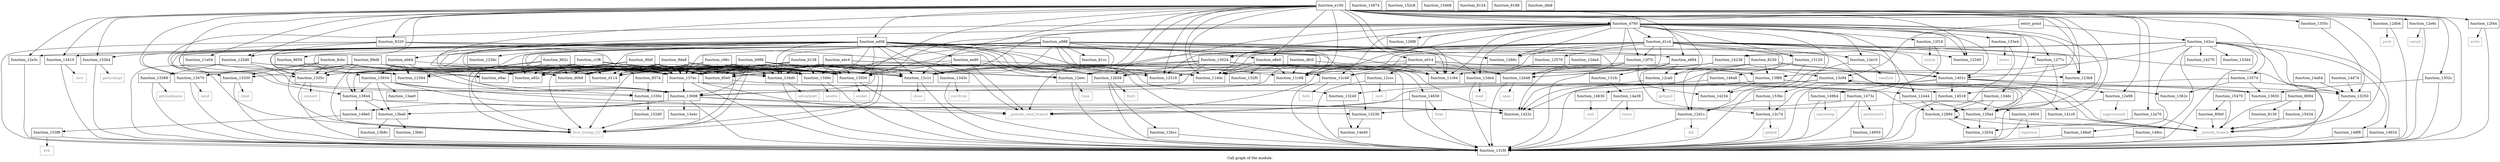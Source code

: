 digraph "Call graph of the module." {
  label="Call graph of the module.";
  node [shape=record];

  Node_function_e884 [label="{function_e884}"];
  Node_function_12eec [label="{function_12eec}"];
  Node_function_e82c [label="{function_e82c}"];
  Node_function_126f8 [label="{function_126f8}"];
  Node_function_1277c [label="{function_1277c}"];
  Node_function_12894 [label="{function_12894}"];
  Node_function_12f18 [label="{function_12f18}"];
  Node_function_12db4 [label="{function_12db4}"];
  Node_function_12f44 [label="{function_12f44}"];
  Node_function_e8e0 [label="{function_e8e0}"];
  Node_function_129a4 [label="{function_129a4}"];
  Node_function_e9ac [label="{function_e9ac}"];
  Node_function_1349c [label="{function_1349c}"];
  Node_function_123dc [label="{function_123dc}"];
  Node_function_12d1c [label="{function_12d1c}"];
  Node_function_12f70 [label="{function_12f70}"];
  Node_function_13024 [label="{function_13024}"];
  Node_function_12a70 [label="{function_12a70}"];
  Node_function_13120 [label="{function_13120}"];
  Node_function_131f0 [label="{function_131f0}"];
  Node_function_12b54 [label="{function_12b54}"];
  Node_function_133e4 [label="{function_133e4}"];
  Node_function_12de4 [label="{function_12de4}"];
  Node_function_ea90 [label="{function_ea90}"];
  Node_function_eb64 [label="{function_eb64}"];
  Node_function_12444 [label="{function_12444}"];
  Node_function_131fc [label="{function_131fc}"];
  Node_function_13230 [label="{function_13230}"];
  Node_function_12b58 [label="{function_12b58}"];
  Node_function_13240 [label="{function_13240}"];
  Node_function_12bcc [label="{function_12bcc}"];
  Node_function_13410 [label="{function_13410}"];
  Node_function_12e10 [label="{function_12e10}"];
  Node_function_13250 [label="{function_13250}"];
  Node_function_ed08 [label="{function_ed08}"];
  Node_function_11c68 [label="{function_11c68}"];
  Node_function_12e3c [label="{function_12e3c}"];
  Node_function_11c94 [label="{function_11c94}"];
  Node_function_132f0 [label="{function_132f0}"];
  Node_function_12c1c [label="{function_12c1c}"];
  Node_function_12c48 [label="{function_12c48}"];
  Node_function_1330c [label="{function_1330c}"];
  Node_function_1343c [label="{function_1343c}"];
  Node_function_12e6c [label="{function_12e6c}"];
  Node_function_13470 [label="{function_13470}"];
  Node_function_12e98 [label="{function_12e98}"];
  Node_function_11d4c [label="{function_11d4c}"];
  Node_function_12c74 [label="{function_12c74}"];
  Node_function_11e04 [label="{function_11e04}"];
  Node_function_12570 [label="{function_12570}"];
  Node_function_12d48 [label="{function_12d48}"];
  Node_function_13330 [label="{function_13330}"];
  Node_function_12ca0 [label="{function_12ca0}"];
  Node_function_1335c [label="{function_1335c}"];
  Node_function_12318 [label="{function_12318}"];
  Node_function_12340 [label="{function_12340}"];
  Node_function_125d0 [label="{function_125d0}"];
  Node_function_12da4 [label="{function_12da4}"];
  Node_function_13388 [label="{function_13388}"];
  Node_function_12394 [label="{function_12394}"];
  Node_function_12ccc [label="{function_12ccc}"];
  Node_function_123b8 [label="{function_123b8}"];
  Node_function_134d0 [label="{function_134d0}"];
  Node_function_1266c [label="{function_1266c}"];
  Node_function_133b4 [label="{function_133b4}"];
  Node_function_13574 [label="{function_13574}"];
  Node_function_1362c [label="{function_1362c}"];
  Node_function_13650 [label="{function_13650}"];
  Node_function_13674 [label="{function_13674}"];
  Node_function_13698 [label="{function_13698}"];
  Node_function_137ec [label="{function_137ec}"];
  Node_function_13844 [label="{function_13844}"];
  Node_function_13934 [label="{function_13934}"];
  Node_function_13500 [label="{function_13500}"];
  Node_function_148a0 [label="{function_148a0}"];
  Node_function_148cc [label="{function_148cc}"];
  Node_function_1352c [label="{function_1352c}"];
  Node_function_1355c [label="{function_1355c}"];
  Node_llvm_bswap_i32 [color="gray50", fontcolor="gray50", label="{llvm_bswap_i32}"];
  Node_function_13a4c [label="{function_13a4c}"];
  Node_function_13ae0 [label="{function_13ae0}"];
  Node_function_13b6c [label="{function_13b6c}"];
  Node_function_13b8c [label="{function_13b8c}"];
  Node_function_13ba0 [label="{function_13ba0}"];
  Node_function_13c94 [label="{function_13c94}"];
  Node_function_13ddc [label="{function_13ddc}"];
  Node_function_13f88 [label="{function_13f88}"];
  Node_function_1401c [label="{function_1401c}"];
  Node_function_141c0 [label="{function_141c0}"];
  Node_function_1422c [label="{function_1422c}"];
  Node_function_1473c [label="{function_1473c}"];
  Node_function_14234 [label="{function_14234}"];
  Node_function_14238 [label="{function_14238}"];
  Node_function_14270 [label="{function_14270}"];
  Node_function_142cc [label="{function_142cc}"];
  Node_function_14518 [label="{function_14518}"];
  Node_function_14604 [label="{function_14604}"];
  Node_function_14630 [label="{function_14630}"];
  Node_function_14658 [label="{function_14658}"];
  Node_function_146a8 [label="{function_146a8}"];
  Node_function_148f8 [label="{function_148f8}"];
  Node_function_14924 [label="{function_14924}"];
  Node_function_14950 [label="{function_14950}"];
  Node_function_149b4 [label="{function_149b4}"];
  Node_function_149e0 [label="{function_149e0}"];
  Node_function_14a38 [label="{function_14a38}"];
  Node_function_14a64 [label="{function_14a64}"];
  Node_function_14d74 [label="{function_14d74}"];
  Node_function_14e40 [label="{function_14e40}"];
  Node_function_152c8 [label="{function_152c8}"];
  Node_function_152d0 [label="{function_152d0}"];
  Node_function_153bc [label="{function_153bc}"];
  Node_function_153d4 [label="{function_153d4}"];
  Node_function_153f8 [label="{function_153f8}"];
  Node_function_15434 [label="{function_15434}"];
  Node_function_15468 [label="{function_15468}"];
  Node_function_15470 [label="{function_15470}"];
  Node_fcntl [color="gray50", fontcolor="gray50", label="{fcntl}"];
  Node_close [color="gray50", fontcolor="gray50", label="{close}"];
  Node_fork [color="gray50", fontcolor="gray50", label="{fork}"];
  Node_getpid [color="gray50", fontcolor="gray50", label="{getpid}"];
  Node_getppid [color="gray50", fontcolor="gray50", label="{getppid}"];
  Node_ioctl [color="gray50", fontcolor="gray50", label="{ioctl}"];
  Node_kill [color="gray50", fontcolor="gray50", label="{kill}"];
  Node_open [color="gray50", fontcolor="gray50", label="{open}"];
  Node_prctl [color="gray50", fontcolor="gray50", label="{prctl}"];
  Node_read [color="gray50", fontcolor="gray50", label="{read}"];
  Node_readlink [color="gray50", fontcolor="gray50", label="{readlink}"];
  Node_setsid [color="gray50", fontcolor="gray50", label="{setsid}"];
  Node_sigprocmask [color="gray50", fontcolor="gray50", label="{sigprocmask}"];
  Node_time [color="gray50", fontcolor="gray50", label="{time}"];
  Node_unlink [color="gray50", fontcolor="gray50", label="{unlink}"];
  Node_write [color="gray50", fontcolor="gray50", label="{write}"];
  Node_bind [color="gray50", fontcolor="gray50", label="{bind}"];
  Node_connect [color="gray50", fontcolor="gray50", label="{connect}"];
  Node_getsockname [color="gray50", fontcolor="gray50", label="{getsockname}"];
  Node_getsockopt [color="gray50", fontcolor="gray50", label="{getsockopt}"];
  Node_listen [color="gray50", fontcolor="gray50", label="{listen}"];
  Node_recv [color="gray50", fontcolor="gray50", label="{recv}"];
  Node_recvfrom [color="gray50", fontcolor="gray50", label="{recvfrom}"];
  Node_send [color="gray50", fontcolor="gray50", label="{send}"];
  Node_sendto [color="gray50", fontcolor="gray50", label="{sendto}"];
  Node_setsockopt [color="gray50", fontcolor="gray50", label="{setsockopt}"];
  Node_socket [color="gray50", fontcolor="gray50", label="{socket}"];
  Node_sigaction [color="gray50", fontcolor="gray50", label="{sigaction}"];
  Node_exit [color="gray50", fontcolor="gray50", label="{exit}"];
  Node_fstat [color="gray50", fontcolor="gray50", label="{fstat}"];
  Node_getdents64 [color="gray50", fontcolor="gray50", label="{getdents64}"];
  Node_nanosleep [color="gray50", fontcolor="gray50", label="{nanosleep}"];
  Node_times [color="gray50", fontcolor="gray50", label="{times}"];
  Node_brk [color="gray50", fontcolor="gray50", label="{brk}"];
  Node___pseudo_branch [color="gray50", fontcolor="gray50", label="{__pseudo_branch}"];
  Node___pseudo_cond_branch [color="gray50", fontcolor="gray50", label="{__pseudo_cond_branch}"];
  Node_function_8094 [label="{function_8094}"];
  Node_function_80b0 [label="{function_80b0}"];
  Node_function_8124 [label="{function_8124}"];
  Node_function_8130 [label="{function_8130}"];
  Node_function_8188 [label="{function_8188}"];
  Node_entry_point [label="{entry_point}"];
  Node_function_81cc [label="{function_81cc}"];
  Node_function_8230 [label="{function_8230}"];
  Node_function_8320 [label="{function_8320}"];
  Node_function_8574 [label="{function_8574}"];
  Node_function_85e0 [label="{function_85e0}"];
  Node_function_8650 [label="{function_8650}"];
  Node_function_89d8 [label="{function_89d8}"];
  Node_function_8cbc [label="{function_8cbc}"];
  Node_function_8fa0 [label="{function_8fa0}"];
  Node_function_962c [label="{function_962c}"];
  Node_function_9da8 [label="{function_9da8}"];
  Node_function_a4c4 [label="{function_a4c4}"];
  Node_function_a988 [label="{function_a988}"];
  Node_function_b138 [label="{function_b138}"];
  Node_function_b998 [label="{function_b998}"];
  Node_function_c1f8 [label="{function_c1f8}"];
  Node_function_c96c [label="{function_c96c}"];
  Node_function_d0b8 [label="{function_d0b8}"];
  Node_function_d114 [label="{function_d114}"];
  Node_function_d1c4 [label="{function_d1c4}"];
  Node_function_d760 [label="{function_d760}"];
  Node_function_dfa8 [label="{function_dfa8}"];
  Node_function_dfc0 [label="{function_dfc0}"];
  Node_function_e014 [label="{function_e014}"];
  Node_function_e100 [label="{function_e100}"];
  Node_function_e884 -> Node_function_12eec;
  Node_function_e884 -> Node_function_131fc;
  Node_function_e884 -> Node_function_12c74;
  Node_function_e884 -> Node_function_12ca0;
  Node_function_12eec -> Node_function_131f0;
  Node_function_12eec -> Node_time;
  Node_function_1277c -> Node_function_12894;
  Node_function_1277c -> Node_function_129a4;
  Node_function_12894 -> Node_function_12894;
  Node_function_12894 -> Node_function_12b54;
  Node_function_12894 -> Node___pseudo_branch;
  Node_function_12f18 -> Node_function_131f0;
  Node_function_12f18 -> Node_unlink;
  Node_function_12db4 -> Node_function_131f0;
  Node_function_12db4 -> Node_prctl;
  Node_function_12f44 -> Node_function_131f0;
  Node_function_12f44 -> Node_write;
  Node_function_e8e0 -> Node_function_129a4;
  Node_function_e8e0 -> Node_function_11c68;
  Node_function_e8e0 -> Node_function_11c94;
  Node_function_e8e0 -> Node_function_132f0;
  Node_function_e8e0 -> Node_function_11d4c;
  Node_function_e8e0 -> Node_function_12318;
  Node_function_129a4 -> Node_function_12b54;
  Node_function_129a4 -> Node___pseudo_branch;
  Node_function_1349c -> Node_function_131f0;
  Node_function_1349c -> Node_sendto;
  Node_function_12d1c -> Node_function_131f0;
  Node_function_12d1c -> Node_kill;
  Node_function_12f70 -> Node_function_131f0;
  Node_function_12f70 -> Node_function_12c1c;
  Node_function_12f70 -> Node_function_13844;
  Node_function_12f70 -> Node_function_1422c;
  Node_function_12f70 -> Node_function_14234;
  Node_function_13024 -> Node_function_131f0;
  Node_function_13024 -> Node_function_12b58;
  Node_function_13024 -> Node_function_12c1c;
  Node_function_13024 -> Node_function_12d48;
  Node_function_13024 -> Node_function_13698;
  Node_function_13024 -> Node_function_137ec;
  Node_function_13024 -> Node_function_13844;
  Node_function_13024 -> Node_function_1422c;
  Node_function_13024 -> Node_function_14658;
  Node_function_12a70 -> Node_function_12b54;
  Node_function_12a70 -> Node___pseudo_branch;
  Node_function_13120 -> Node_function_1422c;
  Node_function_13120 -> Node_function_14234;
  Node_function_13120 -> Node_function_146a8;
  Node_function_133e4 -> Node_function_131f0;
  Node_function_133e4 -> Node_listen;
  Node_function_12de4 -> Node_function_131f0;
  Node_function_12de4 -> Node_read;
  Node_function_ea90 -> Node_function_12b58;
  Node_function_ea90 -> Node_function_1335c;
  Node_function_ea90 -> Node_function_123b8;
  Node_function_ea90 -> Node_function_13500;
  Node_function_ea90 -> Node___pseudo_cond_branch;
  Node_function_eb64 -> Node_function_12318;
  Node_function_eb64 -> Node_function_12394;
  Node_function_eb64 -> Node_function_13698;
  Node_function_eb64 -> Node_function_13934;
  Node_function_12444 -> Node_function_12894;
  Node_function_12444 -> Node_function_129a4;
  Node_function_131fc -> Node_function_14a38;
  Node_function_13230 -> Node_function_14e40;
  Node_function_12b58 -> Node_function_131f0;
  Node_function_12b58 -> Node_function_12bcc;
  Node_function_12b58 -> Node_fcntl;
  Node_function_13240 -> Node_function_14e40;
  Node_function_12bcc -> Node_function_131f0;
  Node_function_13410 -> Node_function_131f0;
  Node_function_13410 -> Node_recv;
  Node_function_12e10 -> Node_function_131f0;
  Node_function_12e10 -> Node_readlink;
  Node_function_13250 -> Node___pseudo_branch;
  Node_function_ed08 -> Node_function_e884;
  Node_function_ed08 -> Node_function_12eec;
  Node_function_ed08 -> Node_function_e82c;
  Node_function_ed08 -> Node_function_129a4;
  Node_function_ed08 -> Node_function_1349c;
  Node_function_ed08 -> Node_function_123dc;
  Node_function_ed08 -> Node_function_131f0;
  Node_function_ed08 -> Node_function_ea90;
  Node_function_ed08 -> Node_function_eb64;
  Node_function_ed08 -> Node_function_13230;
  Node_function_ed08 -> Node_function_12b58;
  Node_function_ed08 -> Node_function_13240;
  Node_function_ed08 -> Node_function_13410;
  Node_function_ed08 -> Node_function_11c68;
  Node_function_ed08 -> Node_function_12e3c;
  Node_function_ed08 -> Node_function_11c94;
  Node_function_ed08 -> Node_function_12c1c;
  Node_function_ed08 -> Node_function_12c48;
  Node_function_ed08 -> Node_function_1330c;
  Node_function_ed08 -> Node_function_1343c;
  Node_function_ed08 -> Node_function_13470;
  Node_function_ed08 -> Node_function_11d4c;
  Node_function_ed08 -> Node_function_1335c;
  Node_function_ed08 -> Node_function_125d0;
  Node_function_ed08 -> Node_function_134d0;
  Node_function_ed08 -> Node_function_133b4;
  Node_function_ed08 -> Node_function_137ec;
  Node_function_ed08 -> Node_function_13500;
  Node_function_ed08 -> Node_llvm_bswap_i32;
  Node_function_ed08 -> Node_function_d0b8;
  Node_function_ed08 -> Node_function_d114;
  Node_function_12e3c -> Node_function_131f0;
  Node_function_12c1c -> Node_function_131f0;
  Node_function_12c1c -> Node_close;
  Node_function_12c48 -> Node_function_131f0;
  Node_function_12c48 -> Node_fork;
  Node_function_1330c -> Node_function_152d0;
  Node_function_1343c -> Node_function_131f0;
  Node_function_1343c -> Node_recvfrom;
  Node_function_12e6c -> Node_function_131f0;
  Node_function_12e6c -> Node_setsid;
  Node_function_13470 -> Node_function_131f0;
  Node_function_13470 -> Node_send;
  Node_function_12e98 -> Node_function_131f0;
  Node_function_12e98 -> Node_sigprocmask;
  Node_function_12c74 -> Node_function_131f0;
  Node_function_12c74 -> Node_getpid;
  Node_function_11e04 -> Node_function_12394;
  Node_function_11e04 -> Node_function_13698;
  Node_function_12570 -> Node_function_12de4;
  Node_function_12d48 -> Node_function_131f0;
  Node_function_12d48 -> Node_open;
  Node_function_13330 -> Node_function_131f0;
  Node_function_13330 -> Node_bind;
  Node_function_12ca0 -> Node_function_131f0;
  Node_function_12ca0 -> Node_getppid;
  Node_function_1335c -> Node_function_131f0;
  Node_function_1335c -> Node_connect;
  Node_function_125d0 -> Node_function_131f0;
  Node_function_125d0 -> Node_function_12c1c;
  Node_function_125d0 -> Node_function_1335c;
  Node_function_125d0 -> Node_function_13388;
  Node_function_125d0 -> Node_function_13500;
  Node_function_12da4 -> Node_function_12d48;
  Node_function_13388 -> Node_function_131f0;
  Node_function_13388 -> Node_getsockname;
  Node_function_12ccc -> Node_function_131f0;
  Node_function_12ccc -> Node_ioctl;
  Node_function_134d0 -> Node_function_131f0;
  Node_function_134d0 -> Node_setsockopt;
  Node_function_133b4 -> Node_function_131f0;
  Node_function_133b4 -> Node_getsockopt;
  Node_function_13574 -> Node_function_131f0;
  Node_function_13574 -> Node_function_1362c;
  Node_function_13574 -> Node_function_13650;
  Node_function_13574 -> Node_function_14518;
  Node_function_13698 -> Node_function_131f0;
  Node_function_13698 -> Node_function_13a4c;
  Node_function_13698 -> Node_function_13ba0;
  Node_function_13698 -> Node_function_1422c;
  Node_function_13698 -> Node_function_149e0;
  Node_function_13698 -> Node___pseudo_cond_branch;
  Node_function_137ec -> Node_function_12894;
  Node_function_137ec -> Node_function_131f0;
  Node_function_137ec -> Node_function_13698;
  Node_function_137ec -> Node___pseudo_cond_branch;
  Node_function_13844 -> Node_function_13ba0;
  Node_function_13844 -> Node_function_1422c;
  Node_function_13844 -> Node_function_149e0;
  Node_function_13934 -> Node_function_13230;
  Node_function_13934 -> Node_function_13698;
  Node_function_13934 -> Node_function_13844;
  Node_function_13934 -> Node_function_13ae0;
  Node_function_13934 -> Node_function_13ba0;
  Node_function_13934 -> Node_function_1422c;
  Node_function_13500 -> Node_function_131f0;
  Node_function_13500 -> Node_socket;
  Node_function_148a0 -> Node_function_131f0;
  Node_function_148cc -> Node_function_131f0;
  Node_function_1352c -> Node_function_131f0;
  Node_function_1352c -> Node_function_13650;
  Node_function_1355c -> Node_function_13250;
  Node_function_13ba0 -> Node_function_13b6c;
  Node_function_13ba0 -> Node_function_13b8c;
  Node_function_13c94 -> Node_function_13250;
  Node_function_13c94 -> Node_function_13650;
  Node_function_13c94 -> Node_function_13c94;
  Node_function_13c94 -> Node_function_1422c;
  Node_function_13c94 -> Node_function_14518;
  Node_function_13c94 -> Node_function_153bc;
  Node_function_13c94 -> Node___pseudo_cond_branch;
  Node_function_13ddc -> Node_function_12894;
  Node_function_13ddc -> Node_function_129a4;
  Node_function_13ddc -> Node_function_131f0;
  Node_function_13f88 -> Node_function_141c0;
  Node_function_13f88 -> Node_function_1422c;
  Node_function_13f88 -> Node_function_14234;
  Node_function_13f88 -> Node_function_14630;
  Node_function_13f88 -> Node___pseudo_branch;
  Node_function_1401c -> Node_function_131f0;
  Node_function_1401c -> Node_function_12e98;
  Node_function_1401c -> Node_function_1362c;
  Node_function_1401c -> Node_function_13650;
  Node_function_1401c -> Node_function_14518;
  Node_function_1401c -> Node_function_149b4;
  Node_function_141c0 -> Node___pseudo_branch;
  Node_function_1473c -> Node_function_131f0;
  Node_function_1473c -> Node_function_13230;
  Node_function_1473c -> Node_function_14950;
  Node_function_1473c -> Node_getdents64;
  Node_function_14238 -> Node_function_12b58;
  Node_function_14238 -> Node_function_12d48;
  Node_function_14238 -> Node_function_13c94;
  Node_function_142cc -> Node_function_131f0;
  Node_function_142cc -> Node_function_13250;
  Node_function_142cc -> Node_function_148a0;
  Node_function_142cc -> Node_function_148cc;
  Node_function_142cc -> Node_function_13f88;
  Node_function_142cc -> Node_function_14238;
  Node_function_142cc -> Node_function_14270;
  Node_function_142cc -> Node_function_148f8;
  Node_function_142cc -> Node_function_14924;
  Node_function_142cc -> Node_function_153d4;
  Node_function_142cc -> Node___pseudo_branch;
  Node_function_142cc -> Node___pseudo_cond_branch;
  Node_function_14518 -> Node_function_13230;
  Node_function_14518 -> Node_function_14604;
  Node_function_14604 -> Node_function_131f0;
  Node_function_14604 -> Node_sigaction;
  Node_function_14630 -> Node_exit;
  Node_function_14658 -> Node_function_131f0;
  Node_function_14658 -> Node_fstat;
  Node_function_14658 -> Node___pseudo_cond_branch;
  Node_function_146a8 -> Node_function_13240;
  Node_function_146a8 -> Node_function_1473c;
  Node_function_148f8 -> Node_function_131f0;
  Node_function_14924 -> Node_function_131f0;
  Node_function_14950 -> Node_function_131f0;
  Node_function_149b4 -> Node_function_131f0;
  Node_function_149b4 -> Node_nanosleep;
  Node_function_149e0 -> Node_function_153f8;
  Node_function_14a38 -> Node_function_131f0;
  Node_function_14a38 -> Node_times;
  Node_function_14a64 -> Node_function_13250;
  Node_function_14d74 -> Node_function_13250;
  Node_function_152d0 -> Node_llvm_bswap_i32;
  Node_function_153bc -> Node_function_12d1c;
  Node_function_153bc -> Node_function_12c74;
  Node_function_153f8 -> Node_function_131f0;
  Node_function_153f8 -> Node_brk;
  Node_function_15434 -> Node___pseudo_branch;
  Node_function_15470 -> Node___pseudo_branch;
  Node_function_15470 -> Node_function_80b0;
  Node_function_8094 -> Node_function_15434;
  Node_function_8094 -> Node___pseudo_branch;
  Node_function_8094 -> Node_function_8130;
  Node_function_80b0 -> Node___pseudo_branch;
  Node_entry_point -> Node_function_13c94;
  Node_entry_point -> Node_function_142cc;
  Node_function_8230 -> Node_function_12d1c;
  Node_function_8230 -> Node_function_12c48;
  Node_function_8230 -> Node_function_12ca0;
  Node_function_8230 -> Node_function_13f88;
  Node_function_8230 -> Node_function_1401c;
  Node_function_8230 -> Node___pseudo_branch;
  Node_function_8320 -> Node_function_131f0;
  Node_function_8320 -> Node_function_12394;
  Node_function_8320 -> Node_function_137ec;
  Node_function_8320 -> Node_function_13844;
  Node_function_8320 -> Node___pseudo_cond_branch;
  Node_function_8320 -> Node_function_8230;
  Node_function_8574 -> Node_function_1330c;
  Node_function_85e0 -> Node_function_12444;
  Node_function_8650 -> Node_function_137ec;
  Node_function_8650 -> Node_function_13934;
  Node_function_89d8 -> Node_function_e82c;
  Node_function_89d8 -> Node_function_e9ac;
  Node_function_89d8 -> Node_function_13470;
  Node_function_89d8 -> Node_function_13330;
  Node_function_89d8 -> Node_function_1335c;
  Node_function_89d8 -> Node_function_137ec;
  Node_function_89d8 -> Node_function_13500;
  Node_function_89d8 -> Node_llvm_bswap_i32;
  Node_function_89d8 -> Node_function_85e0;
  Node_function_8cbc -> Node_function_e82c;
  Node_function_8cbc -> Node_function_e9ac;
  Node_function_8cbc -> Node_function_13470;
  Node_function_8cbc -> Node_function_13330;
  Node_function_8cbc -> Node_function_1335c;
  Node_function_8cbc -> Node_function_137ec;
  Node_function_8cbc -> Node_function_13500;
  Node_function_8cbc -> Node_llvm_bswap_i32;
  Node_function_8cbc -> Node_function_85e0;
  Node_function_8fa0 -> Node_function_e82c;
  Node_function_8fa0 -> Node_function_e9ac;
  Node_function_8fa0 -> Node_function_1349c;
  Node_function_8fa0 -> Node_function_12c1c;
  Node_function_8fa0 -> Node_function_134d0;
  Node_function_8fa0 -> Node_function_137ec;
  Node_function_8fa0 -> Node_function_13500;
  Node_function_8fa0 -> Node_llvm_bswap_i32;
  Node_function_8fa0 -> Node_function_85e0;
  Node_function_8fa0 -> Node_function_d0b8;
  Node_function_8fa0 -> Node_function_d114;
  Node_function_962c -> Node_function_e82c;
  Node_function_962c -> Node_function_e9ac;
  Node_function_962c -> Node_function_1349c;
  Node_function_962c -> Node_function_12c1c;
  Node_function_962c -> Node_function_12394;
  Node_function_962c -> Node_function_134d0;
  Node_function_962c -> Node_function_137ec;
  Node_function_962c -> Node_function_13500;
  Node_function_962c -> Node_llvm_bswap_i32;
  Node_function_962c -> Node_function_85e0;
  Node_function_962c -> Node_function_d0b8;
  Node_function_962c -> Node_function_d114;
  Node_function_9da8 -> Node_function_e82c;
  Node_function_9da8 -> Node_function_e9ac;
  Node_function_9da8 -> Node_function_1349c;
  Node_function_9da8 -> Node_function_12c1c;
  Node_function_9da8 -> Node_function_134d0;
  Node_function_9da8 -> Node_function_137ec;
  Node_function_9da8 -> Node_function_13500;
  Node_function_9da8 -> Node_llvm_bswap_i32;
  Node_function_9da8 -> Node_function_85e0;
  Node_function_9da8 -> Node_function_d0b8;
  Node_function_9da8 -> Node_function_d114;
  Node_function_a4c4 -> Node_function_e82c;
  Node_function_a4c4 -> Node_function_1349c;
  Node_function_a4c4 -> Node_function_11c68;
  Node_function_a4c4 -> Node_function_12c1c;
  Node_function_a4c4 -> Node_function_11d4c;
  Node_function_a4c4 -> Node_function_12394;
  Node_function_a4c4 -> Node_function_134d0;
  Node_function_a4c4 -> Node_function_137ec;
  Node_function_a4c4 -> Node_function_13500;
  Node_function_a4c4 -> Node_llvm_bswap_i32;
  Node_function_a4c4 -> Node_function_85e0;
  Node_function_a4c4 -> Node_function_d0b8;
  Node_function_a4c4 -> Node_function_d114;
  Node_function_a988 -> Node_function_e82c;
  Node_function_a988 -> Node_function_e8e0;
  Node_function_a988 -> Node_function_1349c;
  Node_function_a988 -> Node_function_12de4;
  Node_function_a988 -> Node_function_11c68;
  Node_function_a988 -> Node_function_11c94;
  Node_function_a988 -> Node_function_12c1c;
  Node_function_a988 -> Node_function_1330c;
  Node_function_a988 -> Node_function_11d4c;
  Node_function_a988 -> Node_function_12d48;
  Node_function_a988 -> Node_function_12318;
  Node_function_a988 -> Node_function_12394;
  Node_function_a988 -> Node_function_134d0;
  Node_function_a988 -> Node_function_1266c;
  Node_function_a988 -> Node_function_137ec;
  Node_function_a988 -> Node_function_13500;
  Node_function_a988 -> Node_function_81cc;
  Node_function_a988 -> Node_function_85e0;
  Node_function_a988 -> Node_function_d0b8;
  Node_function_a988 -> Node_function_d114;
  Node_function_b138 -> Node_function_12eec;
  Node_function_b138 -> Node_function_e82c;
  Node_function_b138 -> Node_function_e9ac;
  Node_function_b138 -> Node_function_1349c;
  Node_function_b138 -> Node_function_12b58;
  Node_function_b138 -> Node_function_12c1c;
  Node_function_b138 -> Node_function_1343c;
  Node_function_b138 -> Node_function_1335c;
  Node_function_b138 -> Node_function_134d0;
  Node_function_b138 -> Node_function_13698;
  Node_function_b138 -> Node_function_137ec;
  Node_function_b138 -> Node_function_13500;
  Node_function_b138 -> Node_llvm_bswap_i32;
  Node_function_b138 -> Node_function_85e0;
  Node_function_b138 -> Node_function_d0b8;
  Node_function_b138 -> Node_function_d114;
  Node_function_b998 -> Node_function_12eec;
  Node_function_b998 -> Node_function_e82c;
  Node_function_b998 -> Node_function_e9ac;
  Node_function_b998 -> Node_function_1349c;
  Node_function_b998 -> Node_function_12b58;
  Node_function_b998 -> Node_function_12c1c;
  Node_function_b998 -> Node_function_1343c;
  Node_function_b998 -> Node_function_1335c;
  Node_function_b998 -> Node_function_134d0;
  Node_function_b998 -> Node_function_13698;
  Node_function_b998 -> Node_function_137ec;
  Node_function_b998 -> Node_function_13500;
  Node_function_b998 -> Node_llvm_bswap_i32;
  Node_function_b998 -> Node_function_85e0;
  Node_function_b998 -> Node_function_d0b8;
  Node_function_b998 -> Node_function_d114;
  Node_function_c1f8 -> Node_function_e82c;
  Node_function_c1f8 -> Node_function_e9ac;
  Node_function_c1f8 -> Node_function_1349c;
  Node_function_c1f8 -> Node_function_12c1c;
  Node_function_c1f8 -> Node_function_134d0;
  Node_function_c1f8 -> Node_function_137ec;
  Node_function_c1f8 -> Node_function_13500;
  Node_function_c1f8 -> Node_llvm_bswap_i32;
  Node_function_c1f8 -> Node_function_8574;
  Node_function_c1f8 -> Node_function_85e0;
  Node_function_c1f8 -> Node_function_d0b8;
  Node_function_c1f8 -> Node_function_d114;
  Node_function_c96c -> Node_function_e82c;
  Node_function_c96c -> Node_function_1349c;
  Node_function_c96c -> Node_function_12c1c;
  Node_function_c96c -> Node_function_134d0;
  Node_function_c96c -> Node_function_137ec;
  Node_function_c96c -> Node_function_13500;
  Node_function_c96c -> Node_llvm_bswap_i32;
  Node_function_c96c -> Node_function_8574;
  Node_function_c96c -> Node_function_85e0;
  Node_function_c96c -> Node_function_d0b8;
  Node_function_c96c -> Node_function_d114;
  Node_function_d1c4 -> Node_function_1277c;
  Node_function_d1c4 -> Node_function_12d1c;
  Node_function_d1c4 -> Node_function_12f70;
  Node_function_d1c4 -> Node_function_13024;
  Node_function_d1c4 -> Node_function_13120;
  Node_function_d1c4 -> Node_function_12444;
  Node_function_d1c4 -> Node_function_12e10;
  Node_function_d1c4 -> Node_function_13250;
  Node_function_d1c4 -> Node_function_11c68;
  Node_function_d1c4 -> Node_function_11c94;
  Node_function_d1c4 -> Node_function_12c1c;
  Node_function_d1c4 -> Node_function_11d4c;
  Node_function_d1c4 -> Node_function_12570;
  Node_function_d1c4 -> Node_function_12d48;
  Node_function_d1c4 -> Node_function_12318;
  Node_function_d1c4 -> Node_function_12340;
  Node_function_d1c4 -> Node_function_123b8;
  Node_function_d1c4 -> Node_function_1266c;
  Node_function_d1c4 -> Node_function_1401c;
  Node_function_d760 -> Node_function_12eec;
  Node_function_d760 -> Node_function_126f8;
  Node_function_d760 -> Node_function_1277c;
  Node_function_d760 -> Node_function_12f18;
  Node_function_d760 -> Node_function_129a4;
  Node_function_d760 -> Node_function_12d1c;
  Node_function_d760 -> Node_function_12f70;
  Node_function_d760 -> Node_function_13024;
  Node_function_d760 -> Node_function_13120;
  Node_function_d760 -> Node_function_133e4;
  Node_function_d760 -> Node_function_12de4;
  Node_function_d760 -> Node_function_12e10;
  Node_function_d760 -> Node_function_11c68;
  Node_function_d760 -> Node_function_11c94;
  Node_function_d760 -> Node_function_12c1c;
  Node_function_d760 -> Node_function_12c48;
  Node_function_d760 -> Node_function_11d4c;
  Node_function_d760 -> Node_function_12c74;
  Node_function_d760 -> Node_function_12d48;
  Node_function_d760 -> Node_function_13330;
  Node_function_d760 -> Node_function_12ca0;
  Node_function_d760 -> Node_function_12340;
  Node_function_d760 -> Node_function_123b8;
  Node_function_d760 -> Node_function_1266c;
  Node_function_d760 -> Node_function_13698;
  Node_function_d760 -> Node_function_13500;
  Node_function_d760 -> Node_function_13ddc;
  Node_function_d760 -> Node_function_1401c;
  Node_function_d760 -> Node_function_d1c4;
  Node_function_dfc0 -> Node_function_11c68;
  Node_function_dfc0 -> Node_function_11c94;
  Node_function_dfc0 -> Node_function_1330c;
  Node_function_dfc0 -> Node_function_11d4c;
  Node_function_e014 -> Node_function_11c68;
  Node_function_e014 -> Node_function_11c94;
  Node_function_e014 -> Node_function_12c48;
  Node_function_e014 -> Node_function_11d4c;
  Node_function_e014 -> Node_function_12d48;
  Node_function_e014 -> Node_function_12ccc;
  Node_function_e014 -> Node_function_13f88;
  Node_function_e014 -> Node_function_1401c;
  Node_function_e100 -> Node_function_e884;
  Node_function_e100 -> Node_function_e82c;
  Node_function_e100 -> Node_function_12db4;
  Node_function_e100 -> Node_function_12f44;
  Node_function_e100 -> Node_function_e8e0;
  Node_function_e100 -> Node_function_129a4;
  Node_function_e100 -> Node_function_12a70;
  Node_function_e100 -> Node_function_131f0;
  Node_function_e100 -> Node_function_12b58;
  Node_function_e100 -> Node_function_13410;
  Node_function_e100 -> Node_function_ed08;
  Node_function_e100 -> Node_function_11c68;
  Node_function_e100 -> Node_function_12e3c;
  Node_function_e100 -> Node_function_11c94;
  Node_function_e100 -> Node_function_12c1c;
  Node_function_e100 -> Node_function_12c48;
  Node_function_e100 -> Node_function_12e6c;
  Node_function_e100 -> Node_function_13470;
  Node_function_e100 -> Node_function_12e98;
  Node_function_e100 -> Node_function_11d4c;
  Node_function_e100 -> Node_function_11e04;
  Node_function_e100 -> Node_function_1335c;
  Node_function_e100 -> Node_function_12318;
  Node_function_e100 -> Node_function_12340;
  Node_function_e100 -> Node_function_125d0;
  Node_function_e100 -> Node_function_123b8;
  Node_function_e100 -> Node_function_133b4;
  Node_function_e100 -> Node_function_13574;
  Node_function_e100 -> Node_function_13500;
  Node_function_e100 -> Node_function_1352c;
  Node_function_e100 -> Node_function_1355c;
  Node_function_e100 -> Node_function_1401c;
  Node_function_e100 -> Node___pseudo_branch;
  Node_function_e100 -> Node___pseudo_cond_branch;
  Node_function_e100 -> Node_function_8320;
  Node_function_e100 -> Node_function_8650;
  Node_function_e100 -> Node_function_d760;
  Node_function_e100 -> Node_function_e014;
}
